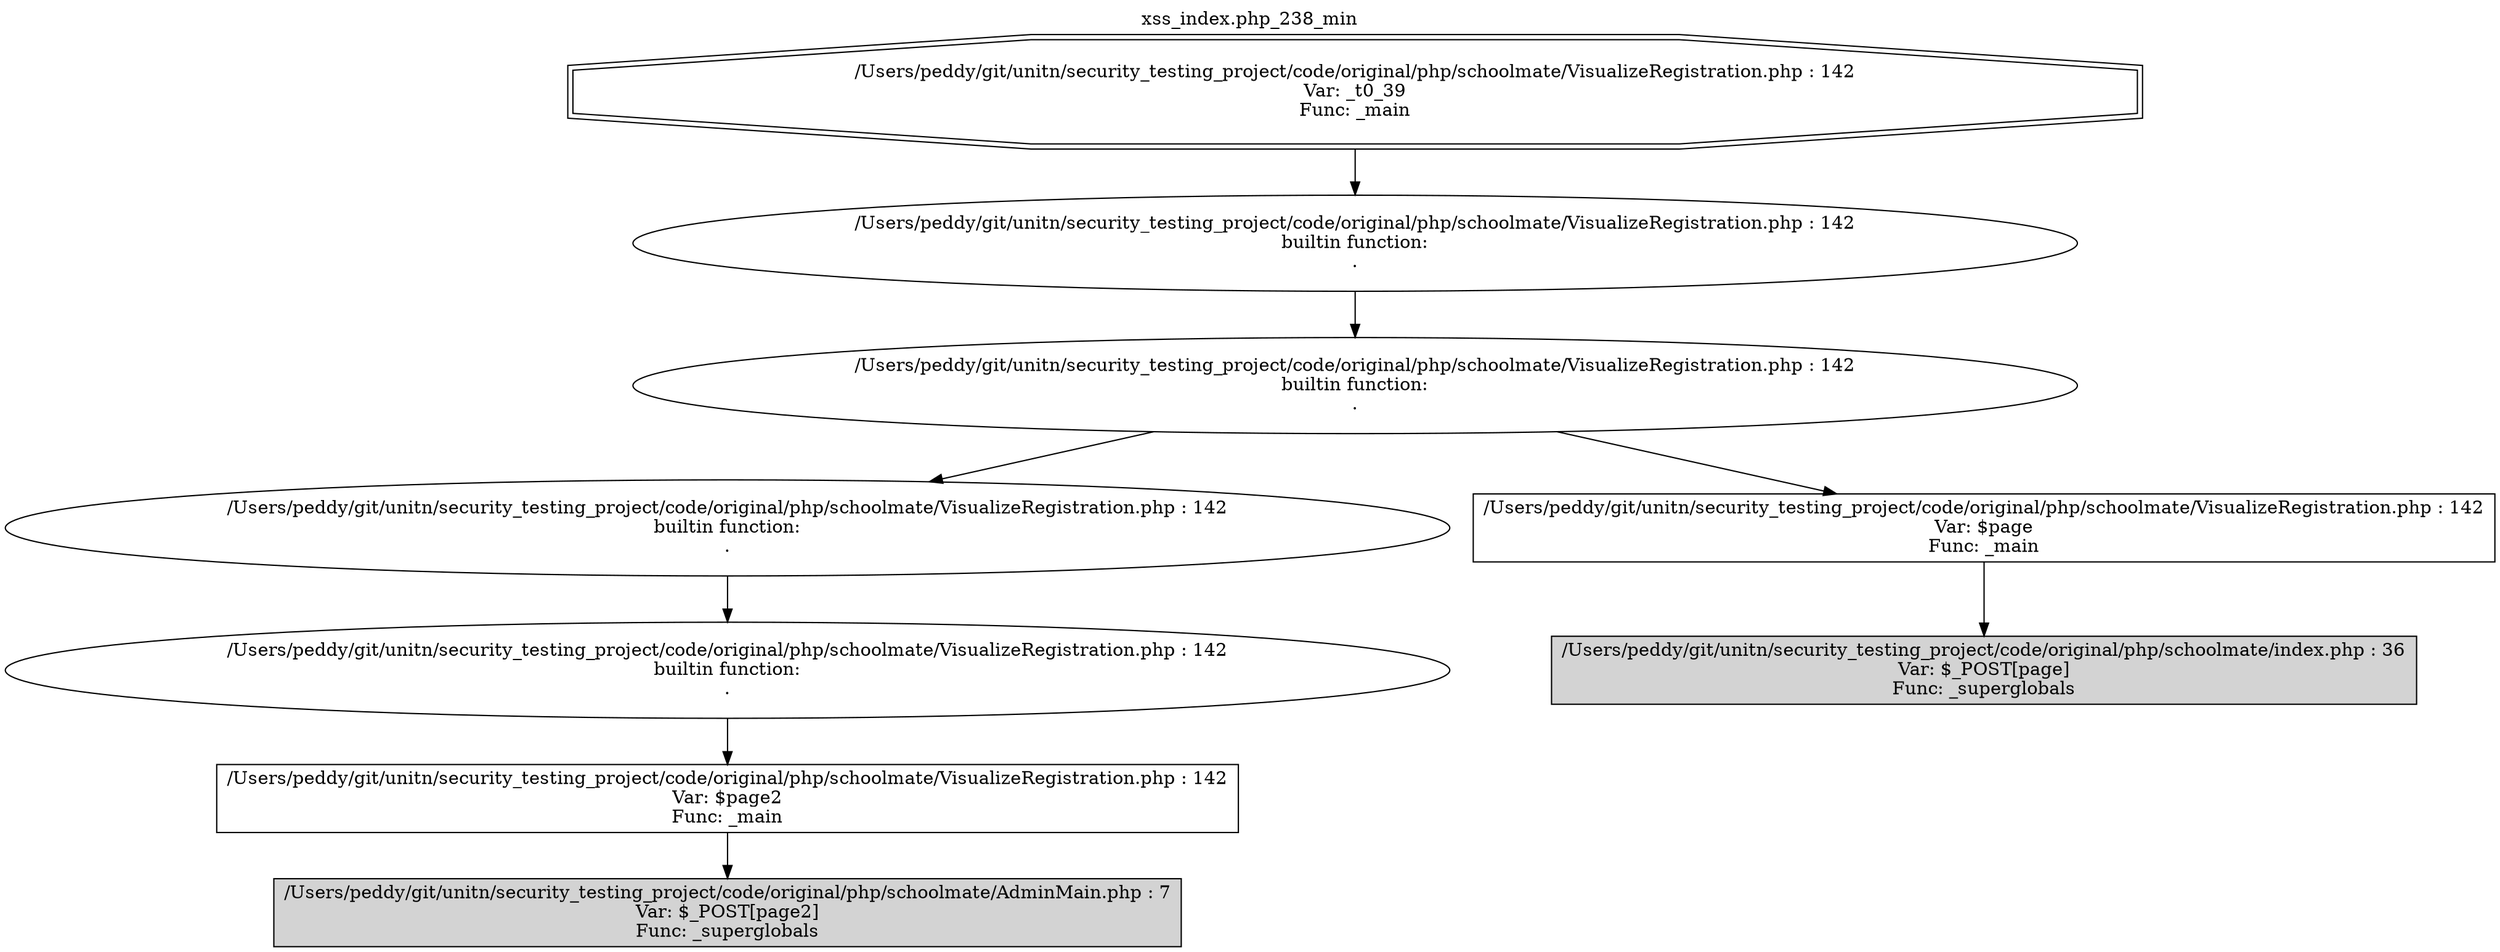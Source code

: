 digraph cfg {
  label="xss_index.php_238_min";
  labelloc=t;
  n1 [shape=doubleoctagon, label="/Users/peddy/git/unitn/security_testing_project/code/original/php/schoolmate/VisualizeRegistration.php : 142\nVar: _t0_39\nFunc: _main\n"];
  n2 [shape=ellipse, label="/Users/peddy/git/unitn/security_testing_project/code/original/php/schoolmate/VisualizeRegistration.php : 142\nbuiltin function:\n.\n"];
  n3 [shape=ellipse, label="/Users/peddy/git/unitn/security_testing_project/code/original/php/schoolmate/VisualizeRegistration.php : 142\nbuiltin function:\n.\n"];
  n4 [shape=ellipse, label="/Users/peddy/git/unitn/security_testing_project/code/original/php/schoolmate/VisualizeRegistration.php : 142\nbuiltin function:\n.\n"];
  n5 [shape=ellipse, label="/Users/peddy/git/unitn/security_testing_project/code/original/php/schoolmate/VisualizeRegistration.php : 142\nbuiltin function:\n.\n"];
  n6 [shape=box, label="/Users/peddy/git/unitn/security_testing_project/code/original/php/schoolmate/VisualizeRegistration.php : 142\nVar: $page2\nFunc: _main\n"];
  n7 [shape=box, label="/Users/peddy/git/unitn/security_testing_project/code/original/php/schoolmate/AdminMain.php : 7\nVar: $_POST[page2]\nFunc: _superglobals\n",style=filled];
  n8 [shape=box, label="/Users/peddy/git/unitn/security_testing_project/code/original/php/schoolmate/VisualizeRegistration.php : 142\nVar: $page\nFunc: _main\n"];
  n9 [shape=box, label="/Users/peddy/git/unitn/security_testing_project/code/original/php/schoolmate/index.php : 36\nVar: $_POST[page]\nFunc: _superglobals\n",style=filled];
  n1 -> n2;
  n2 -> n3;
  n3 -> n4;
  n3 -> n8;
  n4 -> n5;
  n5 -> n6;
  n6 -> n7;
  n8 -> n9;
}
